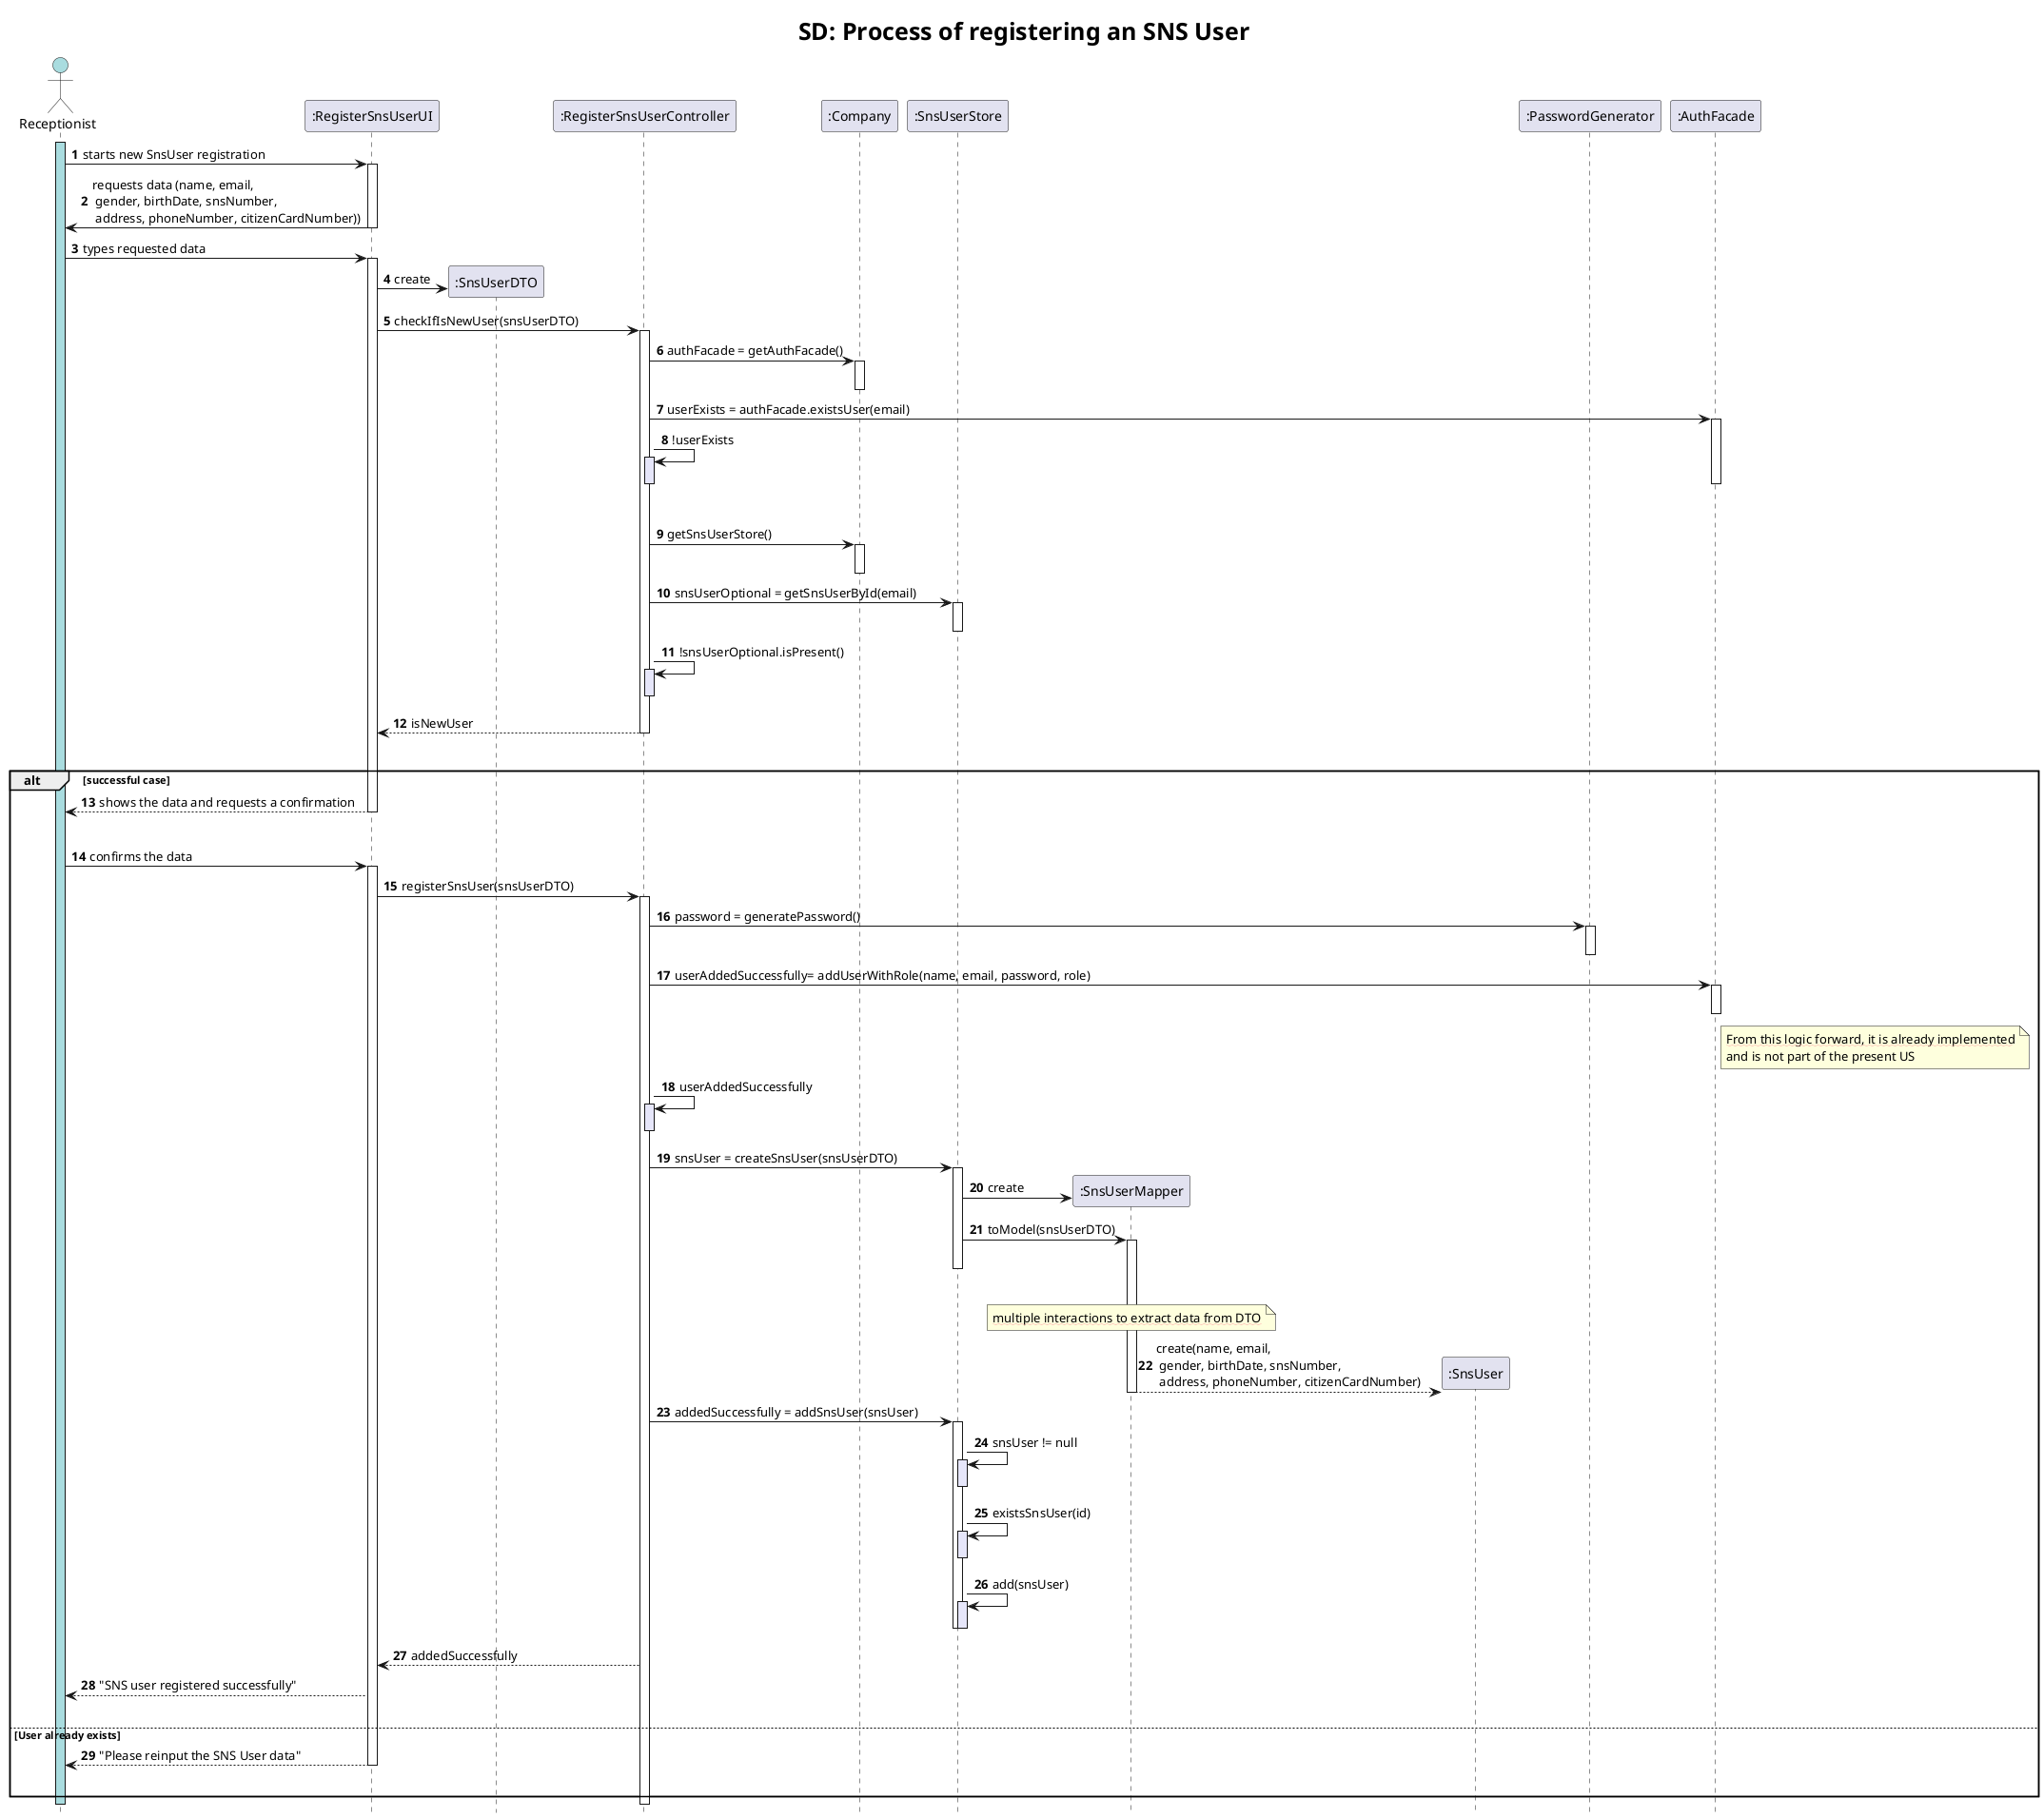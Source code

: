 @startuml
autonumber
hide footbox
skinparam titleFontSize 25
skinparam classFontSize 18

actor "Receptionist" as RECEP  #A9DCDF

participant ":RegisterSnsUserUI" as UI
participant ":SnsUserDTO" as DTO
participant ":RegisterSnsUserController" as CTRL
participant ":Company" as COMP
participant ":SnsUserStore" as STORE
participant ":SnsUserMapper" as MAPPER
participant ":SnsUser" as USER
participant ":PasswordGenerator" as PWD
participant ":AuthFacade" as AUTH

title SD: Process of registering an SNS User

activate RECEP  #A9DCDF
RECEP -> UI : starts new SnsUser registration
activate UI
UI -> RECEP : requests data (name, email,\n gender, birthDate, snsNumber,\n address, phoneNumber, citizenCardNumber))
deactivate UI

RECEP -> UI : types requested data
activate UI

UI -> DTO **: create

UI -> CTRL : checkIfIsNewUser(snsUserDTO)
activate CTRL

CTRL -> COMP : authFacade = getAuthFacade()
activate COMP
deactivate COMP

CTRL -> AUTH : userExists = authFacade.existsUser(email)
activate AUTH

CTRL ->CTRL: !userExists
activate CTRL #E6E6FA
deactivate CTRL
|||

deactivate AUTH

CTRL -> COMP : getSnsUserStore()
activate COMP
deactivate COMP

CTRL -> STORE: snsUserOptional = getSnsUserById(email)
activate STORE
deactivate STORE

CTRL-> CTRL:!snsUserOptional.isPresent()
activate CTRL #E6E6FA
deactivate CTRL

CTRL--> UI: isNewUser
deactivate CTRL
|||
alt successful case

UI--> RECEP: shows the data and requests a confirmation
deactivate UI
|||
RECEP -> UI : confirms the data
activate UI

UI -> CTRL : registerSnsUser(snsUserDTO)
activate CTRL

CTRL -> PWD : password = generatePassword()
activate PWD
deactivate PWD

CTRL -> AUTH :userAddedSuccessfully= addUserWithRole(name, email, password, role)
activate AUTH
deactivate AUTH

note right of AUTH
 <w:#FFAAAA>From this logic forward, it is already implemented
 and is not part of the present US
end note

CTRL-> CTRL: userAddedSuccessfully
activate CTRL#E6E6FA
deactivate CTRL
CTRL -> STORE : snsUser = createSnsUser(snsUserDTO)
activate STORE

STORE -> MAPPER**: create

STORE -> MAPPER: toModel(snsUserDTO)
activate MAPPER
deactivate STORE
|||
note over MAPPER
 <w:#FFAAAA>multiple interactions to extract data from DTO</w>
end note
MAPPER--> USER** : create(name, email,\n gender, birthDate, snsNumber,\n address, phoneNumber, citizenCardNumber)
deactivate MAPPER
CTRL -> STORE : addedSuccessfully = addSnsUser(snsUser)
activate STORE
STORE -> STORE : snsUser != null
activate STORE #E6E6FA
deactivate STORE
STORE -> STORE : existsSnsUser(id)
activate STORE #E6E6FA
deactivate STORE
STORE -> STORE : add(snsUser)
activate STORE #E6E6FA
deactivate STORE
deactivate STORE

CTRL--> UI: addedSuccessfully
UI --> RECEP #A9DCDF: "SNS user registered successfully"
|||
else User already exists

UI--> RECEP: "Please reinput the SNS User data"

deactivate UI
|||

end
@enduml